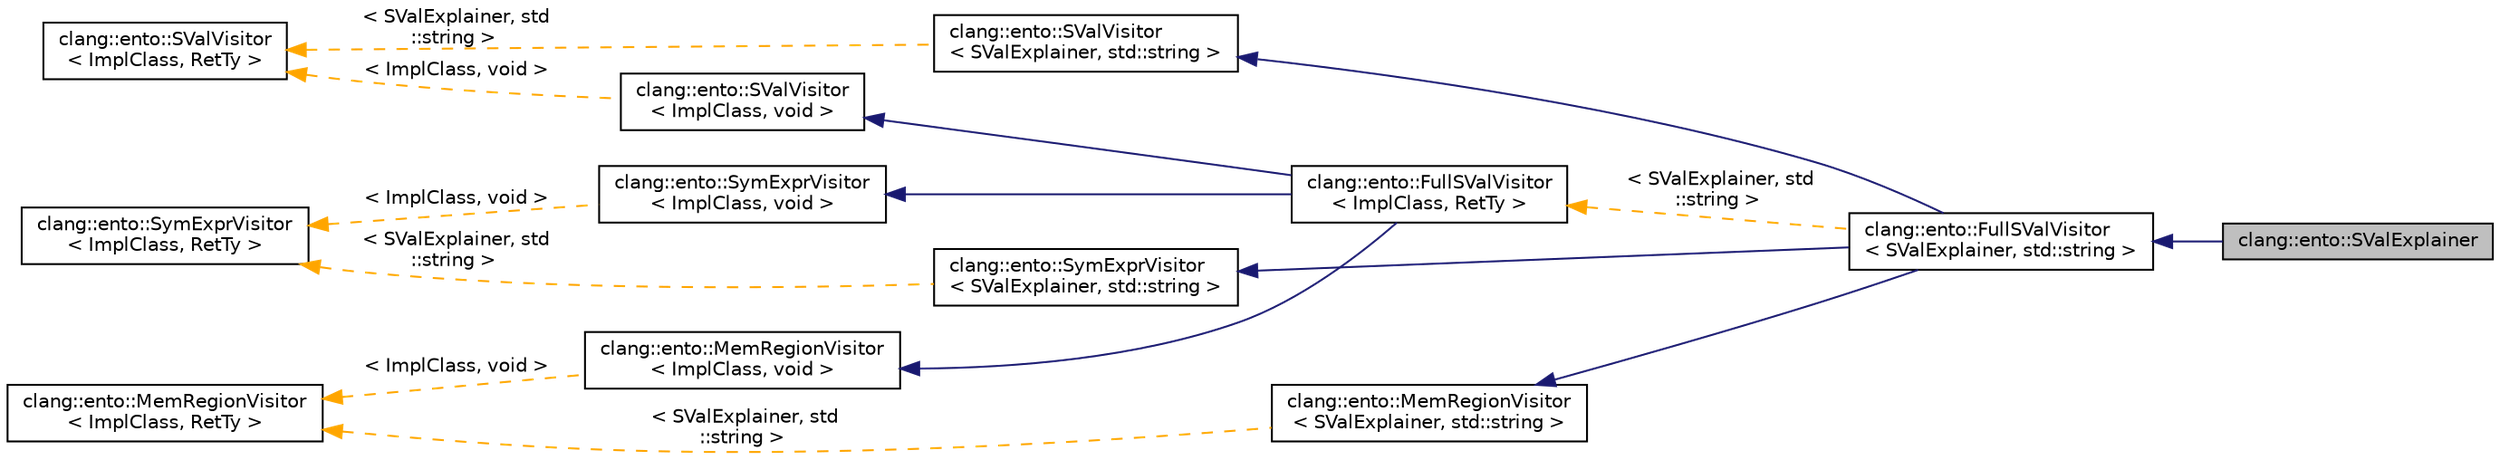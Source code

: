 digraph "clang::ento::SValExplainer"
{
 // LATEX_PDF_SIZE
  bgcolor="transparent";
  edge [fontname="Helvetica",fontsize="10",labelfontname="Helvetica",labelfontsize="10"];
  node [fontname="Helvetica",fontsize="10",shape=record];
  rankdir="LR";
  Node1 [label="clang::ento::SValExplainer",height=0.2,width=0.4,color="black", fillcolor="grey75", style="filled", fontcolor="black",tooltip=" "];
  Node2 -> Node1 [dir="back",color="midnightblue",fontsize="10",style="solid",fontname="Helvetica"];
  Node2 [label="clang::ento::FullSValVisitor\l\< SValExplainer, std::string \>",height=0.2,width=0.4,color="black",URL="$classclang_1_1ento_1_1FullSValVisitor.html",tooltip=" "];
  Node3 -> Node2 [dir="back",color="midnightblue",fontsize="10",style="solid",fontname="Helvetica"];
  Node3 [label="clang::ento::SValVisitor\l\< SValExplainer, std::string \>",height=0.2,width=0.4,color="black",URL="$classclang_1_1ento_1_1SValVisitor.html",tooltip=" "];
  Node4 -> Node3 [dir="back",color="orange",fontsize="10",style="dashed",label=" \< SValExplainer, std\l::string \>" ,fontname="Helvetica"];
  Node4 [label="clang::ento::SValVisitor\l\< ImplClass, RetTy \>",height=0.2,width=0.4,color="black",URL="$classclang_1_1ento_1_1SValVisitor.html",tooltip="SValVisitor - this class implements a simple visitor for SVal subclasses."];
  Node5 -> Node2 [dir="back",color="midnightblue",fontsize="10",style="solid",fontname="Helvetica"];
  Node5 [label="clang::ento::SymExprVisitor\l\< SValExplainer, std::string \>",height=0.2,width=0.4,color="black",URL="$classclang_1_1ento_1_1SymExprVisitor.html",tooltip=" "];
  Node6 -> Node5 [dir="back",color="orange",fontsize="10",style="dashed",label=" \< SValExplainer, std\l::string \>" ,fontname="Helvetica"];
  Node6 [label="clang::ento::SymExprVisitor\l\< ImplClass, RetTy \>",height=0.2,width=0.4,color="black",URL="$classclang_1_1ento_1_1SymExprVisitor.html",tooltip="SymExprVisitor - this class implements a simple visitor for SymExpr subclasses."];
  Node7 -> Node2 [dir="back",color="midnightblue",fontsize="10",style="solid",fontname="Helvetica"];
  Node7 [label="clang::ento::MemRegionVisitor\l\< SValExplainer, std::string \>",height=0.2,width=0.4,color="black",URL="$classclang_1_1ento_1_1MemRegionVisitor.html",tooltip=" "];
  Node8 -> Node7 [dir="back",color="orange",fontsize="10",style="dashed",label=" \< SValExplainer, std\l::string \>" ,fontname="Helvetica"];
  Node8 [label="clang::ento::MemRegionVisitor\l\< ImplClass, RetTy \>",height=0.2,width=0.4,color="black",URL="$classclang_1_1ento_1_1MemRegionVisitor.html",tooltip="MemRegionVisitor - this class implements a simple visitor for MemRegion subclasses."];
  Node9 -> Node2 [dir="back",color="orange",fontsize="10",style="dashed",label=" \< SValExplainer, std\l::string \>" ,fontname="Helvetica"];
  Node9 [label="clang::ento::FullSValVisitor\l\< ImplClass, RetTy \>",height=0.2,width=0.4,color="black",URL="$classclang_1_1ento_1_1FullSValVisitor.html",tooltip="FullSValVisitor - a convenient mixed visitor for all three: SVal, SymExpr and MemRegion subclasses."];
  Node10 -> Node9 [dir="back",color="midnightblue",fontsize="10",style="solid",fontname="Helvetica"];
  Node10 [label="clang::ento::SValVisitor\l\< ImplClass, void \>",height=0.2,width=0.4,color="black",URL="$classclang_1_1ento_1_1SValVisitor.html",tooltip=" "];
  Node4 -> Node10 [dir="back",color="orange",fontsize="10",style="dashed",label=" \< ImplClass, void \>" ,fontname="Helvetica"];
  Node11 -> Node9 [dir="back",color="midnightblue",fontsize="10",style="solid",fontname="Helvetica"];
  Node11 [label="clang::ento::SymExprVisitor\l\< ImplClass, void \>",height=0.2,width=0.4,color="black",URL="$classclang_1_1ento_1_1SymExprVisitor.html",tooltip=" "];
  Node6 -> Node11 [dir="back",color="orange",fontsize="10",style="dashed",label=" \< ImplClass, void \>" ,fontname="Helvetica"];
  Node12 -> Node9 [dir="back",color="midnightblue",fontsize="10",style="solid",fontname="Helvetica"];
  Node12 [label="clang::ento::MemRegionVisitor\l\< ImplClass, void \>",height=0.2,width=0.4,color="black",URL="$classclang_1_1ento_1_1MemRegionVisitor.html",tooltip=" "];
  Node8 -> Node12 [dir="back",color="orange",fontsize="10",style="dashed",label=" \< ImplClass, void \>" ,fontname="Helvetica"];
}

